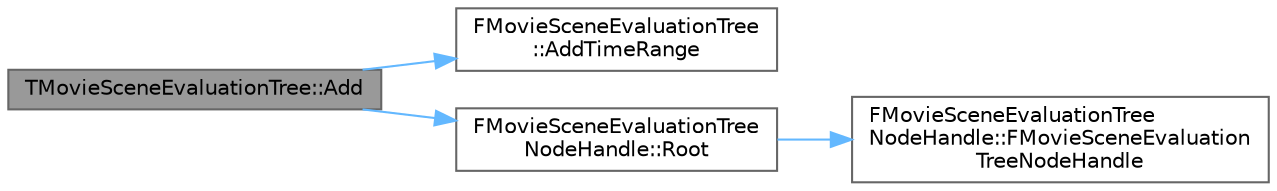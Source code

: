 digraph "TMovieSceneEvaluationTree::Add"
{
 // INTERACTIVE_SVG=YES
 // LATEX_PDF_SIZE
  bgcolor="transparent";
  edge [fontname=Helvetica,fontsize=10,labelfontname=Helvetica,labelfontsize=10];
  node [fontname=Helvetica,fontsize=10,shape=box,height=0.2,width=0.4];
  rankdir="LR";
  Node1 [id="Node000001",label="TMovieSceneEvaluationTree::Add",height=0.2,width=0.4,color="gray40", fillcolor="grey60", style="filled", fontcolor="black",tooltip="Add a time range with no data associated."];
  Node1 -> Node2 [id="edge1_Node000001_Node000002",color="steelblue1",style="solid",tooltip=" "];
  Node2 [id="Node000002",label="FMovieSceneEvaluationTree\l::AddTimeRange",height=0.2,width=0.4,color="grey40", fillcolor="white", style="filled",URL="$db/d77/structFMovieSceneEvaluationTree.html#a94a3e5bdf395ac165ed98b160cb40fd6",tooltip="Insert the specified time range into this tree."];
  Node1 -> Node3 [id="edge2_Node000001_Node000003",color="steelblue1",style="solid",tooltip=" "];
  Node3 [id="Node000003",label="FMovieSceneEvaluationTree\lNodeHandle::Root",height=0.2,width=0.4,color="grey40", fillcolor="white", style="filled",URL="$d3/d31/structFMovieSceneEvaluationTreeNodeHandle.html#ab92c7ac239b016f7cdfed3758f59ca1d",tooltip="Special handle that represents the root node."];
  Node3 -> Node4 [id="edge3_Node000003_Node000004",color="steelblue1",style="solid",tooltip=" "];
  Node4 [id="Node000004",label="FMovieSceneEvaluationTree\lNodeHandle::FMovieSceneEvaluation\lTreeNodeHandle",height=0.2,width=0.4,color="grey40", fillcolor="white", style="filled",URL="$d3/d31/structFMovieSceneEvaluationTreeNodeHandle.html#a5bacc1df24f156e455d3293fcb5e36ac",tooltip="Construction from the node's parent's children entry handle, and this node's index within its parent'..."];
}
